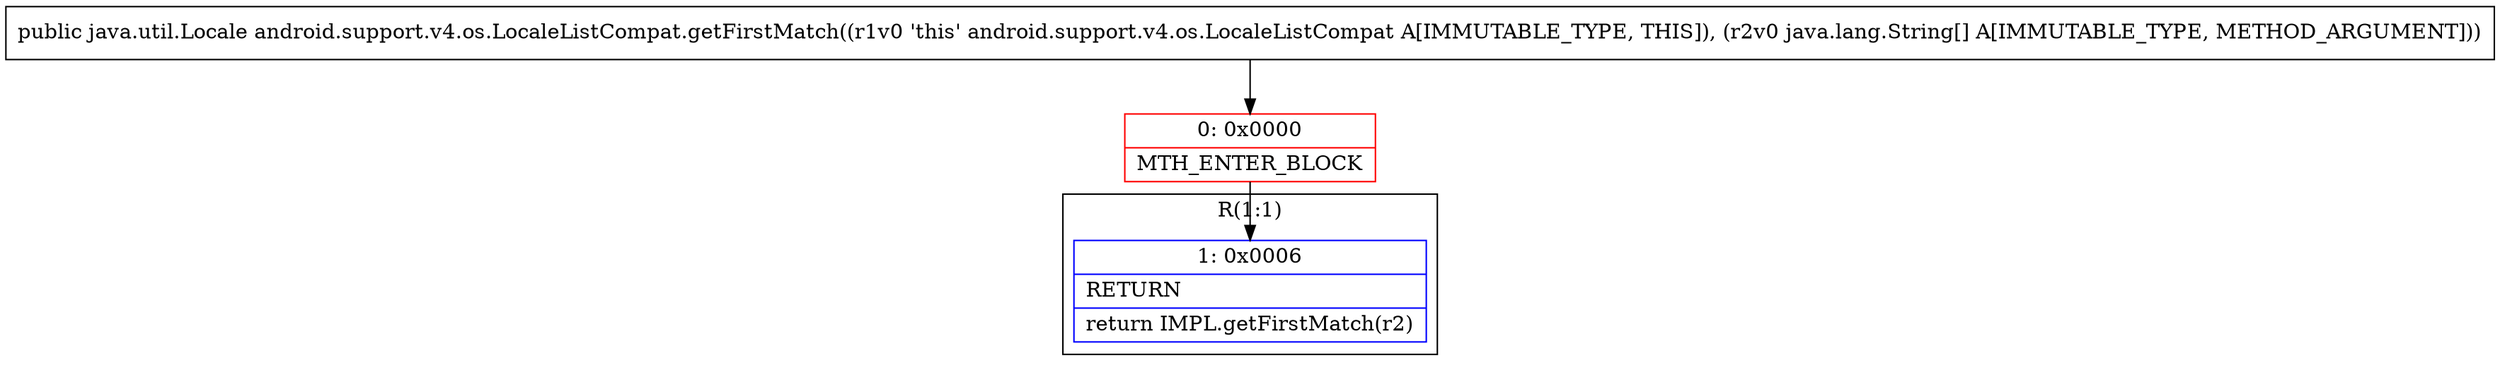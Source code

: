 digraph "CFG forandroid.support.v4.os.LocaleListCompat.getFirstMatch([Ljava\/lang\/String;)Ljava\/util\/Locale;" {
subgraph cluster_Region_1901681927 {
label = "R(1:1)";
node [shape=record,color=blue];
Node_1 [shape=record,label="{1\:\ 0x0006|RETURN\l|return IMPL.getFirstMatch(r2)\l}"];
}
Node_0 [shape=record,color=red,label="{0\:\ 0x0000|MTH_ENTER_BLOCK\l}"];
MethodNode[shape=record,label="{public java.util.Locale android.support.v4.os.LocaleListCompat.getFirstMatch((r1v0 'this' android.support.v4.os.LocaleListCompat A[IMMUTABLE_TYPE, THIS]), (r2v0 java.lang.String[] A[IMMUTABLE_TYPE, METHOD_ARGUMENT])) }"];
MethodNode -> Node_0;
Node_0 -> Node_1;
}

